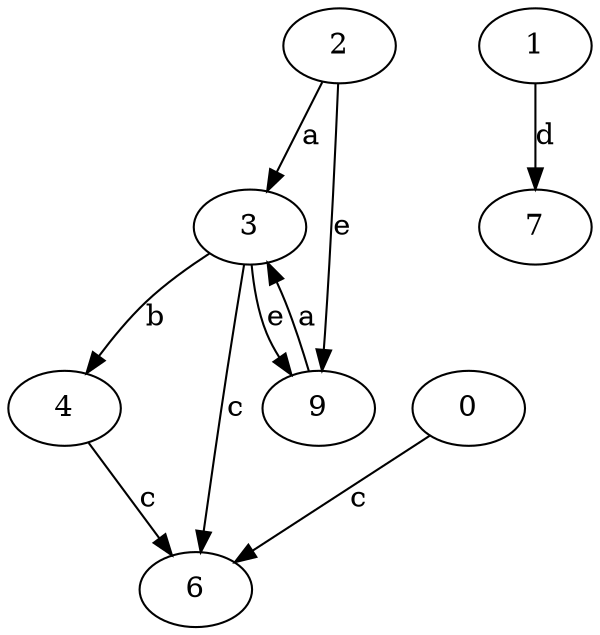 strict digraph  {
2;
0;
1;
3;
4;
6;
7;
9;
2 -> 3  [label=a];
2 -> 9  [label=e];
0 -> 6  [label=c];
1 -> 7  [label=d];
3 -> 4  [label=b];
3 -> 6  [label=c];
3 -> 9  [label=e];
4 -> 6  [label=c];
9 -> 3  [label=a];
}
